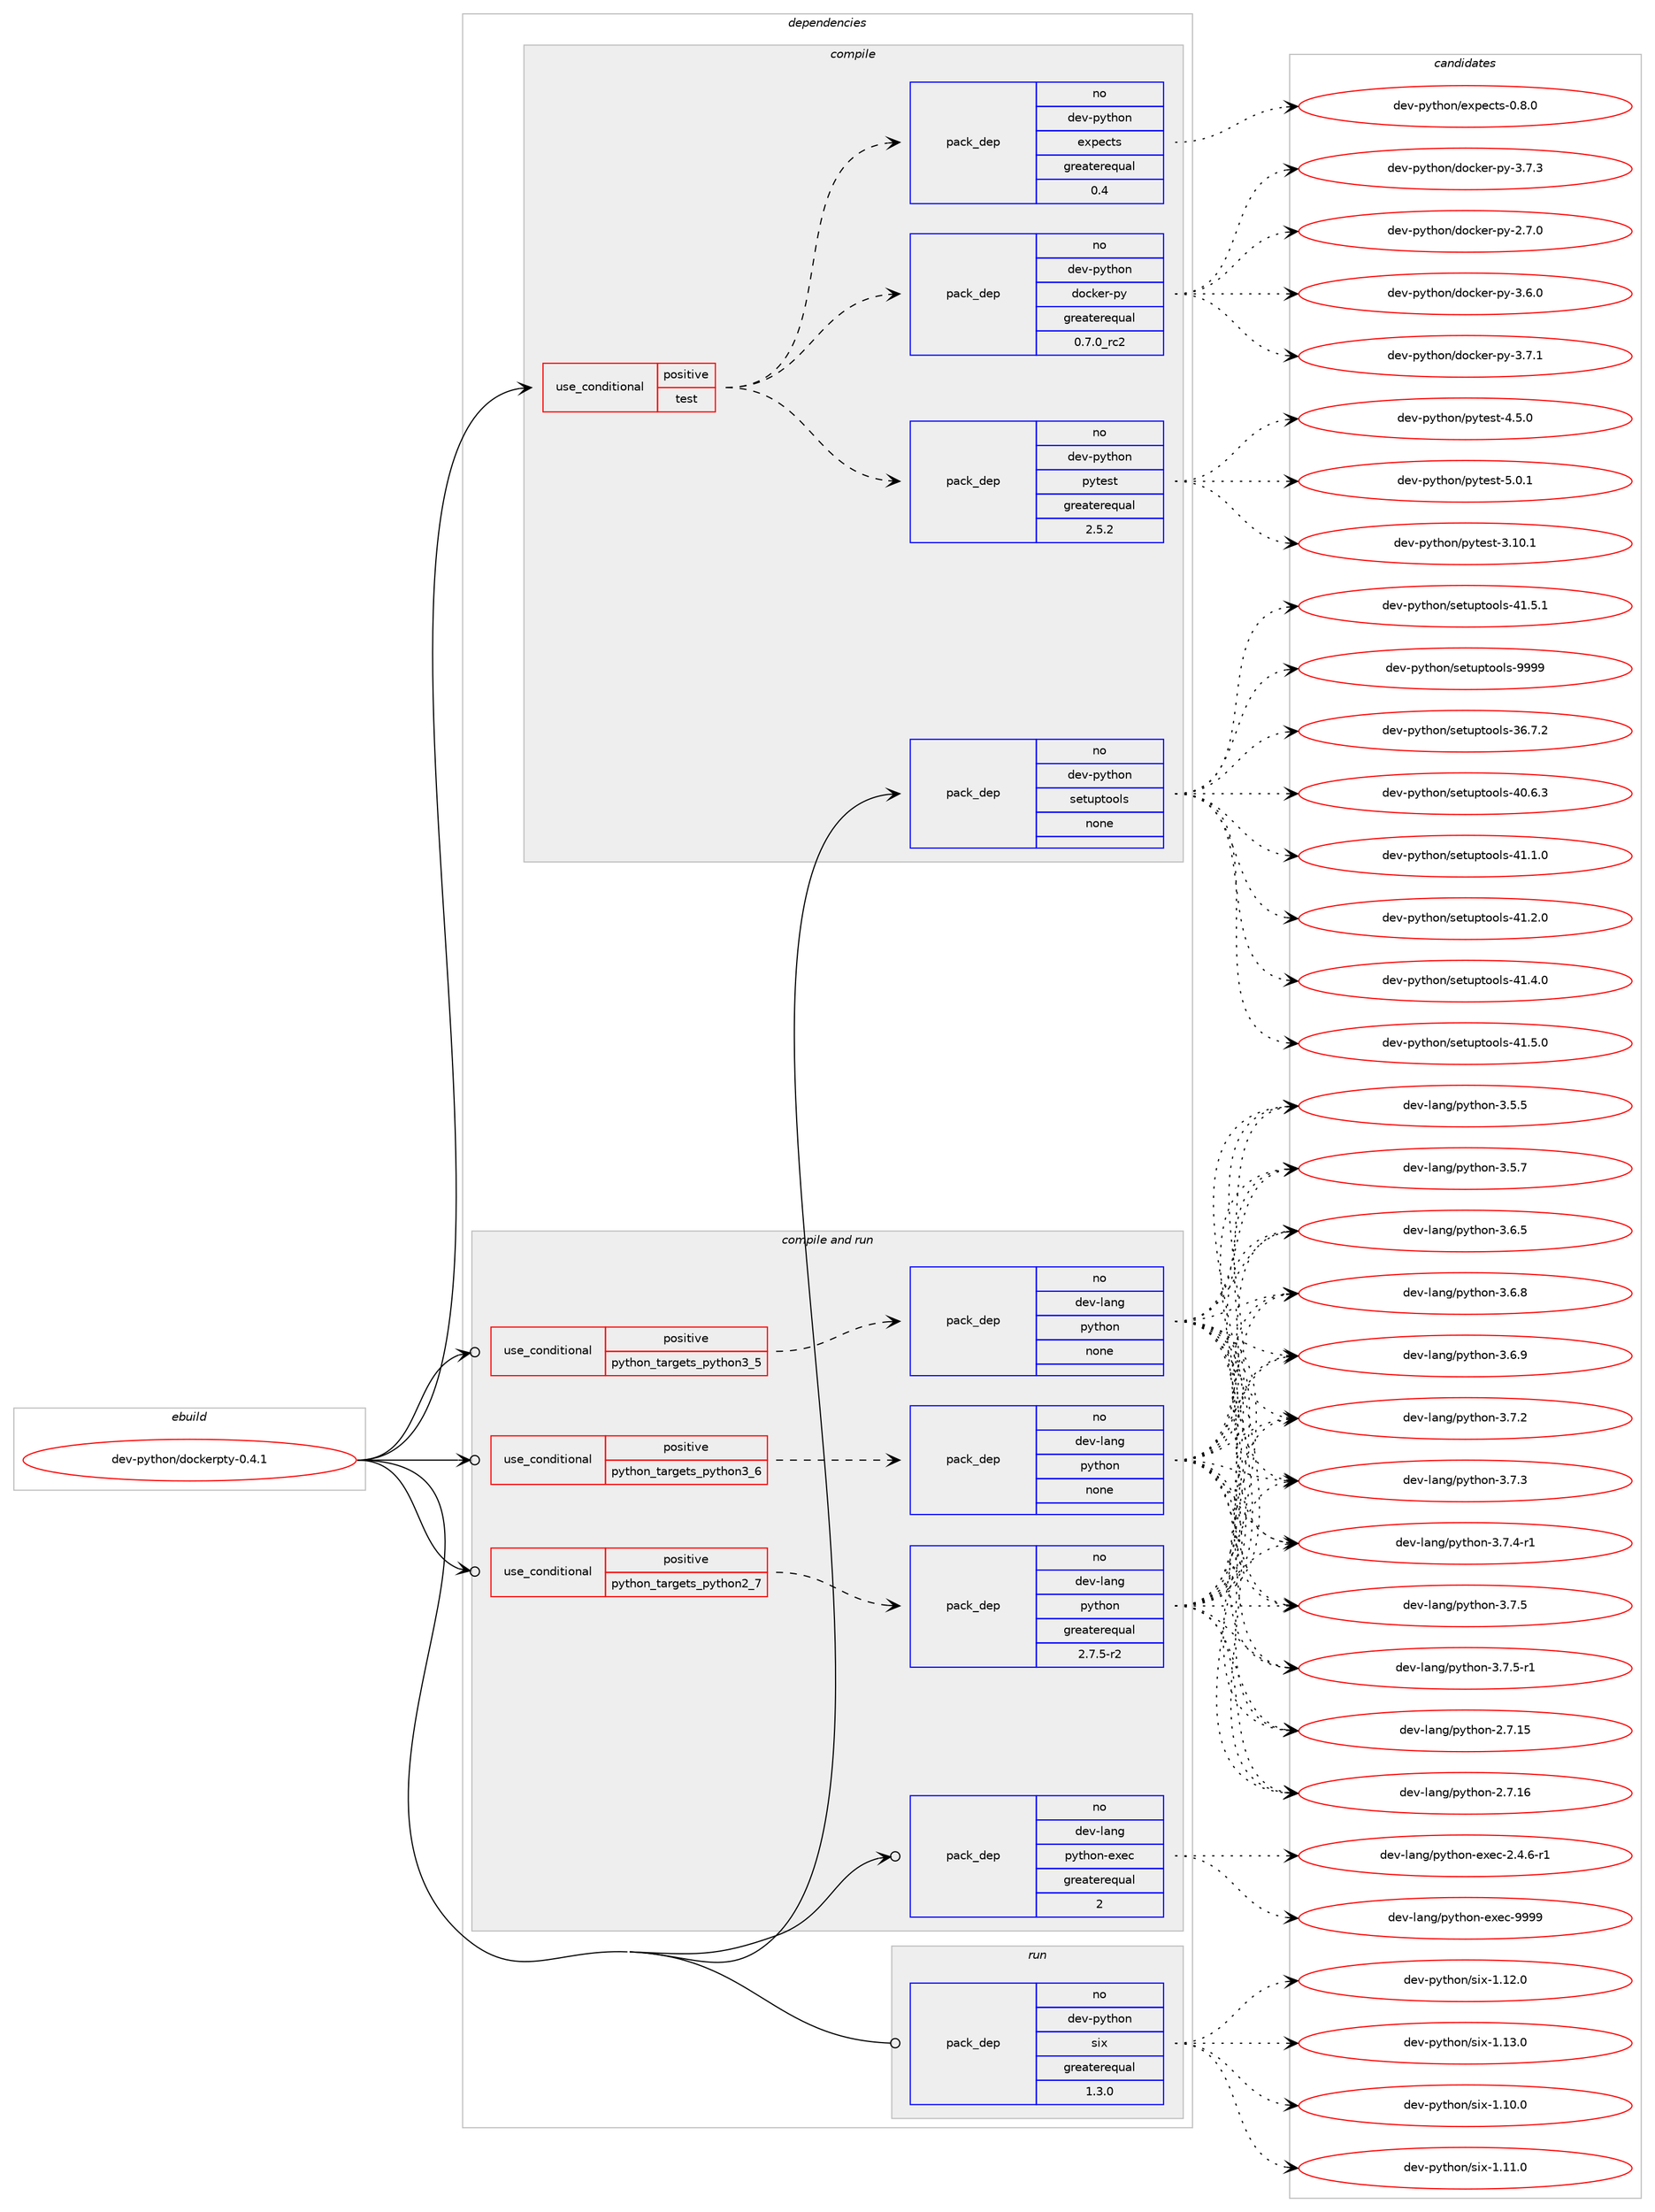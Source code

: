 digraph prolog {

# *************
# Graph options
# *************

newrank=true;
concentrate=true;
compound=true;
graph [rankdir=LR,fontname=Helvetica,fontsize=10,ranksep=1.5];#, ranksep=2.5, nodesep=0.2];
edge  [arrowhead=vee];
node  [fontname=Helvetica,fontsize=10];

# **********
# The ebuild
# **********

subgraph cluster_leftcol {
color=gray;
rank=same;
label=<<i>ebuild</i>>;
id [label="dev-python/dockerpty-0.4.1", color=red, width=4, href="../dev-python/dockerpty-0.4.1.svg"];
}

# ****************
# The dependencies
# ****************

subgraph cluster_midcol {
color=gray;
label=<<i>dependencies</i>>;
subgraph cluster_compile {
fillcolor="#eeeeee";
style=filled;
label=<<i>compile</i>>;
subgraph cond138732 {
dependency602563 [label=<<TABLE BORDER="0" CELLBORDER="1" CELLSPACING="0" CELLPADDING="4"><TR><TD ROWSPAN="3" CELLPADDING="10">use_conditional</TD></TR><TR><TD>positive</TD></TR><TR><TD>test</TD></TR></TABLE>>, shape=none, color=red];
subgraph pack452037 {
dependency602564 [label=<<TABLE BORDER="0" CELLBORDER="1" CELLSPACING="0" CELLPADDING="4" WIDTH="220"><TR><TD ROWSPAN="6" CELLPADDING="30">pack_dep</TD></TR><TR><TD WIDTH="110">no</TD></TR><TR><TD>dev-python</TD></TR><TR><TD>docker-py</TD></TR><TR><TD>greaterequal</TD></TR><TR><TD>0.7.0_rc2</TD></TR></TABLE>>, shape=none, color=blue];
}
dependency602563:e -> dependency602564:w [weight=20,style="dashed",arrowhead="vee"];
subgraph pack452038 {
dependency602565 [label=<<TABLE BORDER="0" CELLBORDER="1" CELLSPACING="0" CELLPADDING="4" WIDTH="220"><TR><TD ROWSPAN="6" CELLPADDING="30">pack_dep</TD></TR><TR><TD WIDTH="110">no</TD></TR><TR><TD>dev-python</TD></TR><TR><TD>expects</TD></TR><TR><TD>greaterequal</TD></TR><TR><TD>0.4</TD></TR></TABLE>>, shape=none, color=blue];
}
dependency602563:e -> dependency602565:w [weight=20,style="dashed",arrowhead="vee"];
subgraph pack452039 {
dependency602566 [label=<<TABLE BORDER="0" CELLBORDER="1" CELLSPACING="0" CELLPADDING="4" WIDTH="220"><TR><TD ROWSPAN="6" CELLPADDING="30">pack_dep</TD></TR><TR><TD WIDTH="110">no</TD></TR><TR><TD>dev-python</TD></TR><TR><TD>pytest</TD></TR><TR><TD>greaterequal</TD></TR><TR><TD>2.5.2</TD></TR></TABLE>>, shape=none, color=blue];
}
dependency602563:e -> dependency602566:w [weight=20,style="dashed",arrowhead="vee"];
}
id:e -> dependency602563:w [weight=20,style="solid",arrowhead="vee"];
subgraph pack452040 {
dependency602567 [label=<<TABLE BORDER="0" CELLBORDER="1" CELLSPACING="0" CELLPADDING="4" WIDTH="220"><TR><TD ROWSPAN="6" CELLPADDING="30">pack_dep</TD></TR><TR><TD WIDTH="110">no</TD></TR><TR><TD>dev-python</TD></TR><TR><TD>setuptools</TD></TR><TR><TD>none</TD></TR><TR><TD></TD></TR></TABLE>>, shape=none, color=blue];
}
id:e -> dependency602567:w [weight=20,style="solid",arrowhead="vee"];
}
subgraph cluster_compileandrun {
fillcolor="#eeeeee";
style=filled;
label=<<i>compile and run</i>>;
subgraph cond138733 {
dependency602568 [label=<<TABLE BORDER="0" CELLBORDER="1" CELLSPACING="0" CELLPADDING="4"><TR><TD ROWSPAN="3" CELLPADDING="10">use_conditional</TD></TR><TR><TD>positive</TD></TR><TR><TD>python_targets_python2_7</TD></TR></TABLE>>, shape=none, color=red];
subgraph pack452041 {
dependency602569 [label=<<TABLE BORDER="0" CELLBORDER="1" CELLSPACING="0" CELLPADDING="4" WIDTH="220"><TR><TD ROWSPAN="6" CELLPADDING="30">pack_dep</TD></TR><TR><TD WIDTH="110">no</TD></TR><TR><TD>dev-lang</TD></TR><TR><TD>python</TD></TR><TR><TD>greaterequal</TD></TR><TR><TD>2.7.5-r2</TD></TR></TABLE>>, shape=none, color=blue];
}
dependency602568:e -> dependency602569:w [weight=20,style="dashed",arrowhead="vee"];
}
id:e -> dependency602568:w [weight=20,style="solid",arrowhead="odotvee"];
subgraph cond138734 {
dependency602570 [label=<<TABLE BORDER="0" CELLBORDER="1" CELLSPACING="0" CELLPADDING="4"><TR><TD ROWSPAN="3" CELLPADDING="10">use_conditional</TD></TR><TR><TD>positive</TD></TR><TR><TD>python_targets_python3_5</TD></TR></TABLE>>, shape=none, color=red];
subgraph pack452042 {
dependency602571 [label=<<TABLE BORDER="0" CELLBORDER="1" CELLSPACING="0" CELLPADDING="4" WIDTH="220"><TR><TD ROWSPAN="6" CELLPADDING="30">pack_dep</TD></TR><TR><TD WIDTH="110">no</TD></TR><TR><TD>dev-lang</TD></TR><TR><TD>python</TD></TR><TR><TD>none</TD></TR><TR><TD></TD></TR></TABLE>>, shape=none, color=blue];
}
dependency602570:e -> dependency602571:w [weight=20,style="dashed",arrowhead="vee"];
}
id:e -> dependency602570:w [weight=20,style="solid",arrowhead="odotvee"];
subgraph cond138735 {
dependency602572 [label=<<TABLE BORDER="0" CELLBORDER="1" CELLSPACING="0" CELLPADDING="4"><TR><TD ROWSPAN="3" CELLPADDING="10">use_conditional</TD></TR><TR><TD>positive</TD></TR><TR><TD>python_targets_python3_6</TD></TR></TABLE>>, shape=none, color=red];
subgraph pack452043 {
dependency602573 [label=<<TABLE BORDER="0" CELLBORDER="1" CELLSPACING="0" CELLPADDING="4" WIDTH="220"><TR><TD ROWSPAN="6" CELLPADDING="30">pack_dep</TD></TR><TR><TD WIDTH="110">no</TD></TR><TR><TD>dev-lang</TD></TR><TR><TD>python</TD></TR><TR><TD>none</TD></TR><TR><TD></TD></TR></TABLE>>, shape=none, color=blue];
}
dependency602572:e -> dependency602573:w [weight=20,style="dashed",arrowhead="vee"];
}
id:e -> dependency602572:w [weight=20,style="solid",arrowhead="odotvee"];
subgraph pack452044 {
dependency602574 [label=<<TABLE BORDER="0" CELLBORDER="1" CELLSPACING="0" CELLPADDING="4" WIDTH="220"><TR><TD ROWSPAN="6" CELLPADDING="30">pack_dep</TD></TR><TR><TD WIDTH="110">no</TD></TR><TR><TD>dev-lang</TD></TR><TR><TD>python-exec</TD></TR><TR><TD>greaterequal</TD></TR><TR><TD>2</TD></TR></TABLE>>, shape=none, color=blue];
}
id:e -> dependency602574:w [weight=20,style="solid",arrowhead="odotvee"];
}
subgraph cluster_run {
fillcolor="#eeeeee";
style=filled;
label=<<i>run</i>>;
subgraph pack452045 {
dependency602575 [label=<<TABLE BORDER="0" CELLBORDER="1" CELLSPACING="0" CELLPADDING="4" WIDTH="220"><TR><TD ROWSPAN="6" CELLPADDING="30">pack_dep</TD></TR><TR><TD WIDTH="110">no</TD></TR><TR><TD>dev-python</TD></TR><TR><TD>six</TD></TR><TR><TD>greaterequal</TD></TR><TR><TD>1.3.0</TD></TR></TABLE>>, shape=none, color=blue];
}
id:e -> dependency602575:w [weight=20,style="solid",arrowhead="odot"];
}
}

# **************
# The candidates
# **************

subgraph cluster_choices {
rank=same;
color=gray;
label=<<i>candidates</i>>;

subgraph choice452037 {
color=black;
nodesep=1;
choice10010111845112121116104111110471001119910710111445112121455046554648 [label="dev-python/docker-py-2.7.0", color=red, width=4,href="../dev-python/docker-py-2.7.0.svg"];
choice10010111845112121116104111110471001119910710111445112121455146544648 [label="dev-python/docker-py-3.6.0", color=red, width=4,href="../dev-python/docker-py-3.6.0.svg"];
choice10010111845112121116104111110471001119910710111445112121455146554649 [label="dev-python/docker-py-3.7.1", color=red, width=4,href="../dev-python/docker-py-3.7.1.svg"];
choice10010111845112121116104111110471001119910710111445112121455146554651 [label="dev-python/docker-py-3.7.3", color=red, width=4,href="../dev-python/docker-py-3.7.3.svg"];
dependency602564:e -> choice10010111845112121116104111110471001119910710111445112121455046554648:w [style=dotted,weight="100"];
dependency602564:e -> choice10010111845112121116104111110471001119910710111445112121455146544648:w [style=dotted,weight="100"];
dependency602564:e -> choice10010111845112121116104111110471001119910710111445112121455146554649:w [style=dotted,weight="100"];
dependency602564:e -> choice10010111845112121116104111110471001119910710111445112121455146554651:w [style=dotted,weight="100"];
}
subgraph choice452038 {
color=black;
nodesep=1;
choice100101118451121211161041111104710112011210199116115454846564648 [label="dev-python/expects-0.8.0", color=red, width=4,href="../dev-python/expects-0.8.0.svg"];
dependency602565:e -> choice100101118451121211161041111104710112011210199116115454846564648:w [style=dotted,weight="100"];
}
subgraph choice452039 {
color=black;
nodesep=1;
choice100101118451121211161041111104711212111610111511645514649484649 [label="dev-python/pytest-3.10.1", color=red, width=4,href="../dev-python/pytest-3.10.1.svg"];
choice1001011184511212111610411111047112121116101115116455246534648 [label="dev-python/pytest-4.5.0", color=red, width=4,href="../dev-python/pytest-4.5.0.svg"];
choice1001011184511212111610411111047112121116101115116455346484649 [label="dev-python/pytest-5.0.1", color=red, width=4,href="../dev-python/pytest-5.0.1.svg"];
dependency602566:e -> choice100101118451121211161041111104711212111610111511645514649484649:w [style=dotted,weight="100"];
dependency602566:e -> choice1001011184511212111610411111047112121116101115116455246534648:w [style=dotted,weight="100"];
dependency602566:e -> choice1001011184511212111610411111047112121116101115116455346484649:w [style=dotted,weight="100"];
}
subgraph choice452040 {
color=black;
nodesep=1;
choice100101118451121211161041111104711510111611711211611111110811545515446554650 [label="dev-python/setuptools-36.7.2", color=red, width=4,href="../dev-python/setuptools-36.7.2.svg"];
choice100101118451121211161041111104711510111611711211611111110811545524846544651 [label="dev-python/setuptools-40.6.3", color=red, width=4,href="../dev-python/setuptools-40.6.3.svg"];
choice100101118451121211161041111104711510111611711211611111110811545524946494648 [label="dev-python/setuptools-41.1.0", color=red, width=4,href="../dev-python/setuptools-41.1.0.svg"];
choice100101118451121211161041111104711510111611711211611111110811545524946504648 [label="dev-python/setuptools-41.2.0", color=red, width=4,href="../dev-python/setuptools-41.2.0.svg"];
choice100101118451121211161041111104711510111611711211611111110811545524946524648 [label="dev-python/setuptools-41.4.0", color=red, width=4,href="../dev-python/setuptools-41.4.0.svg"];
choice100101118451121211161041111104711510111611711211611111110811545524946534648 [label="dev-python/setuptools-41.5.0", color=red, width=4,href="../dev-python/setuptools-41.5.0.svg"];
choice100101118451121211161041111104711510111611711211611111110811545524946534649 [label="dev-python/setuptools-41.5.1", color=red, width=4,href="../dev-python/setuptools-41.5.1.svg"];
choice10010111845112121116104111110471151011161171121161111111081154557575757 [label="dev-python/setuptools-9999", color=red, width=4,href="../dev-python/setuptools-9999.svg"];
dependency602567:e -> choice100101118451121211161041111104711510111611711211611111110811545515446554650:w [style=dotted,weight="100"];
dependency602567:e -> choice100101118451121211161041111104711510111611711211611111110811545524846544651:w [style=dotted,weight="100"];
dependency602567:e -> choice100101118451121211161041111104711510111611711211611111110811545524946494648:w [style=dotted,weight="100"];
dependency602567:e -> choice100101118451121211161041111104711510111611711211611111110811545524946504648:w [style=dotted,weight="100"];
dependency602567:e -> choice100101118451121211161041111104711510111611711211611111110811545524946524648:w [style=dotted,weight="100"];
dependency602567:e -> choice100101118451121211161041111104711510111611711211611111110811545524946534648:w [style=dotted,weight="100"];
dependency602567:e -> choice100101118451121211161041111104711510111611711211611111110811545524946534649:w [style=dotted,weight="100"];
dependency602567:e -> choice10010111845112121116104111110471151011161171121161111111081154557575757:w [style=dotted,weight="100"];
}
subgraph choice452041 {
color=black;
nodesep=1;
choice10010111845108971101034711212111610411111045504655464953 [label="dev-lang/python-2.7.15", color=red, width=4,href="../dev-lang/python-2.7.15.svg"];
choice10010111845108971101034711212111610411111045504655464954 [label="dev-lang/python-2.7.16", color=red, width=4,href="../dev-lang/python-2.7.16.svg"];
choice100101118451089711010347112121116104111110455146534653 [label="dev-lang/python-3.5.5", color=red, width=4,href="../dev-lang/python-3.5.5.svg"];
choice100101118451089711010347112121116104111110455146534655 [label="dev-lang/python-3.5.7", color=red, width=4,href="../dev-lang/python-3.5.7.svg"];
choice100101118451089711010347112121116104111110455146544653 [label="dev-lang/python-3.6.5", color=red, width=4,href="../dev-lang/python-3.6.5.svg"];
choice100101118451089711010347112121116104111110455146544656 [label="dev-lang/python-3.6.8", color=red, width=4,href="../dev-lang/python-3.6.8.svg"];
choice100101118451089711010347112121116104111110455146544657 [label="dev-lang/python-3.6.9", color=red, width=4,href="../dev-lang/python-3.6.9.svg"];
choice100101118451089711010347112121116104111110455146554650 [label="dev-lang/python-3.7.2", color=red, width=4,href="../dev-lang/python-3.7.2.svg"];
choice100101118451089711010347112121116104111110455146554651 [label="dev-lang/python-3.7.3", color=red, width=4,href="../dev-lang/python-3.7.3.svg"];
choice1001011184510897110103471121211161041111104551465546524511449 [label="dev-lang/python-3.7.4-r1", color=red, width=4,href="../dev-lang/python-3.7.4-r1.svg"];
choice100101118451089711010347112121116104111110455146554653 [label="dev-lang/python-3.7.5", color=red, width=4,href="../dev-lang/python-3.7.5.svg"];
choice1001011184510897110103471121211161041111104551465546534511449 [label="dev-lang/python-3.7.5-r1", color=red, width=4,href="../dev-lang/python-3.7.5-r1.svg"];
dependency602569:e -> choice10010111845108971101034711212111610411111045504655464953:w [style=dotted,weight="100"];
dependency602569:e -> choice10010111845108971101034711212111610411111045504655464954:w [style=dotted,weight="100"];
dependency602569:e -> choice100101118451089711010347112121116104111110455146534653:w [style=dotted,weight="100"];
dependency602569:e -> choice100101118451089711010347112121116104111110455146534655:w [style=dotted,weight="100"];
dependency602569:e -> choice100101118451089711010347112121116104111110455146544653:w [style=dotted,weight="100"];
dependency602569:e -> choice100101118451089711010347112121116104111110455146544656:w [style=dotted,weight="100"];
dependency602569:e -> choice100101118451089711010347112121116104111110455146544657:w [style=dotted,weight="100"];
dependency602569:e -> choice100101118451089711010347112121116104111110455146554650:w [style=dotted,weight="100"];
dependency602569:e -> choice100101118451089711010347112121116104111110455146554651:w [style=dotted,weight="100"];
dependency602569:e -> choice1001011184510897110103471121211161041111104551465546524511449:w [style=dotted,weight="100"];
dependency602569:e -> choice100101118451089711010347112121116104111110455146554653:w [style=dotted,weight="100"];
dependency602569:e -> choice1001011184510897110103471121211161041111104551465546534511449:w [style=dotted,weight="100"];
}
subgraph choice452042 {
color=black;
nodesep=1;
choice10010111845108971101034711212111610411111045504655464953 [label="dev-lang/python-2.7.15", color=red, width=4,href="../dev-lang/python-2.7.15.svg"];
choice10010111845108971101034711212111610411111045504655464954 [label="dev-lang/python-2.7.16", color=red, width=4,href="../dev-lang/python-2.7.16.svg"];
choice100101118451089711010347112121116104111110455146534653 [label="dev-lang/python-3.5.5", color=red, width=4,href="../dev-lang/python-3.5.5.svg"];
choice100101118451089711010347112121116104111110455146534655 [label="dev-lang/python-3.5.7", color=red, width=4,href="../dev-lang/python-3.5.7.svg"];
choice100101118451089711010347112121116104111110455146544653 [label="dev-lang/python-3.6.5", color=red, width=4,href="../dev-lang/python-3.6.5.svg"];
choice100101118451089711010347112121116104111110455146544656 [label="dev-lang/python-3.6.8", color=red, width=4,href="../dev-lang/python-3.6.8.svg"];
choice100101118451089711010347112121116104111110455146544657 [label="dev-lang/python-3.6.9", color=red, width=4,href="../dev-lang/python-3.6.9.svg"];
choice100101118451089711010347112121116104111110455146554650 [label="dev-lang/python-3.7.2", color=red, width=4,href="../dev-lang/python-3.7.2.svg"];
choice100101118451089711010347112121116104111110455146554651 [label="dev-lang/python-3.7.3", color=red, width=4,href="../dev-lang/python-3.7.3.svg"];
choice1001011184510897110103471121211161041111104551465546524511449 [label="dev-lang/python-3.7.4-r1", color=red, width=4,href="../dev-lang/python-3.7.4-r1.svg"];
choice100101118451089711010347112121116104111110455146554653 [label="dev-lang/python-3.7.5", color=red, width=4,href="../dev-lang/python-3.7.5.svg"];
choice1001011184510897110103471121211161041111104551465546534511449 [label="dev-lang/python-3.7.5-r1", color=red, width=4,href="../dev-lang/python-3.7.5-r1.svg"];
dependency602571:e -> choice10010111845108971101034711212111610411111045504655464953:w [style=dotted,weight="100"];
dependency602571:e -> choice10010111845108971101034711212111610411111045504655464954:w [style=dotted,weight="100"];
dependency602571:e -> choice100101118451089711010347112121116104111110455146534653:w [style=dotted,weight="100"];
dependency602571:e -> choice100101118451089711010347112121116104111110455146534655:w [style=dotted,weight="100"];
dependency602571:e -> choice100101118451089711010347112121116104111110455146544653:w [style=dotted,weight="100"];
dependency602571:e -> choice100101118451089711010347112121116104111110455146544656:w [style=dotted,weight="100"];
dependency602571:e -> choice100101118451089711010347112121116104111110455146544657:w [style=dotted,weight="100"];
dependency602571:e -> choice100101118451089711010347112121116104111110455146554650:w [style=dotted,weight="100"];
dependency602571:e -> choice100101118451089711010347112121116104111110455146554651:w [style=dotted,weight="100"];
dependency602571:e -> choice1001011184510897110103471121211161041111104551465546524511449:w [style=dotted,weight="100"];
dependency602571:e -> choice100101118451089711010347112121116104111110455146554653:w [style=dotted,weight="100"];
dependency602571:e -> choice1001011184510897110103471121211161041111104551465546534511449:w [style=dotted,weight="100"];
}
subgraph choice452043 {
color=black;
nodesep=1;
choice10010111845108971101034711212111610411111045504655464953 [label="dev-lang/python-2.7.15", color=red, width=4,href="../dev-lang/python-2.7.15.svg"];
choice10010111845108971101034711212111610411111045504655464954 [label="dev-lang/python-2.7.16", color=red, width=4,href="../dev-lang/python-2.7.16.svg"];
choice100101118451089711010347112121116104111110455146534653 [label="dev-lang/python-3.5.5", color=red, width=4,href="../dev-lang/python-3.5.5.svg"];
choice100101118451089711010347112121116104111110455146534655 [label="dev-lang/python-3.5.7", color=red, width=4,href="../dev-lang/python-3.5.7.svg"];
choice100101118451089711010347112121116104111110455146544653 [label="dev-lang/python-3.6.5", color=red, width=4,href="../dev-lang/python-3.6.5.svg"];
choice100101118451089711010347112121116104111110455146544656 [label="dev-lang/python-3.6.8", color=red, width=4,href="../dev-lang/python-3.6.8.svg"];
choice100101118451089711010347112121116104111110455146544657 [label="dev-lang/python-3.6.9", color=red, width=4,href="../dev-lang/python-3.6.9.svg"];
choice100101118451089711010347112121116104111110455146554650 [label="dev-lang/python-3.7.2", color=red, width=4,href="../dev-lang/python-3.7.2.svg"];
choice100101118451089711010347112121116104111110455146554651 [label="dev-lang/python-3.7.3", color=red, width=4,href="../dev-lang/python-3.7.3.svg"];
choice1001011184510897110103471121211161041111104551465546524511449 [label="dev-lang/python-3.7.4-r1", color=red, width=4,href="../dev-lang/python-3.7.4-r1.svg"];
choice100101118451089711010347112121116104111110455146554653 [label="dev-lang/python-3.7.5", color=red, width=4,href="../dev-lang/python-3.7.5.svg"];
choice1001011184510897110103471121211161041111104551465546534511449 [label="dev-lang/python-3.7.5-r1", color=red, width=4,href="../dev-lang/python-3.7.5-r1.svg"];
dependency602573:e -> choice10010111845108971101034711212111610411111045504655464953:w [style=dotted,weight="100"];
dependency602573:e -> choice10010111845108971101034711212111610411111045504655464954:w [style=dotted,weight="100"];
dependency602573:e -> choice100101118451089711010347112121116104111110455146534653:w [style=dotted,weight="100"];
dependency602573:e -> choice100101118451089711010347112121116104111110455146534655:w [style=dotted,weight="100"];
dependency602573:e -> choice100101118451089711010347112121116104111110455146544653:w [style=dotted,weight="100"];
dependency602573:e -> choice100101118451089711010347112121116104111110455146544656:w [style=dotted,weight="100"];
dependency602573:e -> choice100101118451089711010347112121116104111110455146544657:w [style=dotted,weight="100"];
dependency602573:e -> choice100101118451089711010347112121116104111110455146554650:w [style=dotted,weight="100"];
dependency602573:e -> choice100101118451089711010347112121116104111110455146554651:w [style=dotted,weight="100"];
dependency602573:e -> choice1001011184510897110103471121211161041111104551465546524511449:w [style=dotted,weight="100"];
dependency602573:e -> choice100101118451089711010347112121116104111110455146554653:w [style=dotted,weight="100"];
dependency602573:e -> choice1001011184510897110103471121211161041111104551465546534511449:w [style=dotted,weight="100"];
}
subgraph choice452044 {
color=black;
nodesep=1;
choice10010111845108971101034711212111610411111045101120101994550465246544511449 [label="dev-lang/python-exec-2.4.6-r1", color=red, width=4,href="../dev-lang/python-exec-2.4.6-r1.svg"];
choice10010111845108971101034711212111610411111045101120101994557575757 [label="dev-lang/python-exec-9999", color=red, width=4,href="../dev-lang/python-exec-9999.svg"];
dependency602574:e -> choice10010111845108971101034711212111610411111045101120101994550465246544511449:w [style=dotted,weight="100"];
dependency602574:e -> choice10010111845108971101034711212111610411111045101120101994557575757:w [style=dotted,weight="100"];
}
subgraph choice452045 {
color=black;
nodesep=1;
choice100101118451121211161041111104711510512045494649484648 [label="dev-python/six-1.10.0", color=red, width=4,href="../dev-python/six-1.10.0.svg"];
choice100101118451121211161041111104711510512045494649494648 [label="dev-python/six-1.11.0", color=red, width=4,href="../dev-python/six-1.11.0.svg"];
choice100101118451121211161041111104711510512045494649504648 [label="dev-python/six-1.12.0", color=red, width=4,href="../dev-python/six-1.12.0.svg"];
choice100101118451121211161041111104711510512045494649514648 [label="dev-python/six-1.13.0", color=red, width=4,href="../dev-python/six-1.13.0.svg"];
dependency602575:e -> choice100101118451121211161041111104711510512045494649484648:w [style=dotted,weight="100"];
dependency602575:e -> choice100101118451121211161041111104711510512045494649494648:w [style=dotted,weight="100"];
dependency602575:e -> choice100101118451121211161041111104711510512045494649504648:w [style=dotted,weight="100"];
dependency602575:e -> choice100101118451121211161041111104711510512045494649514648:w [style=dotted,weight="100"];
}
}

}
